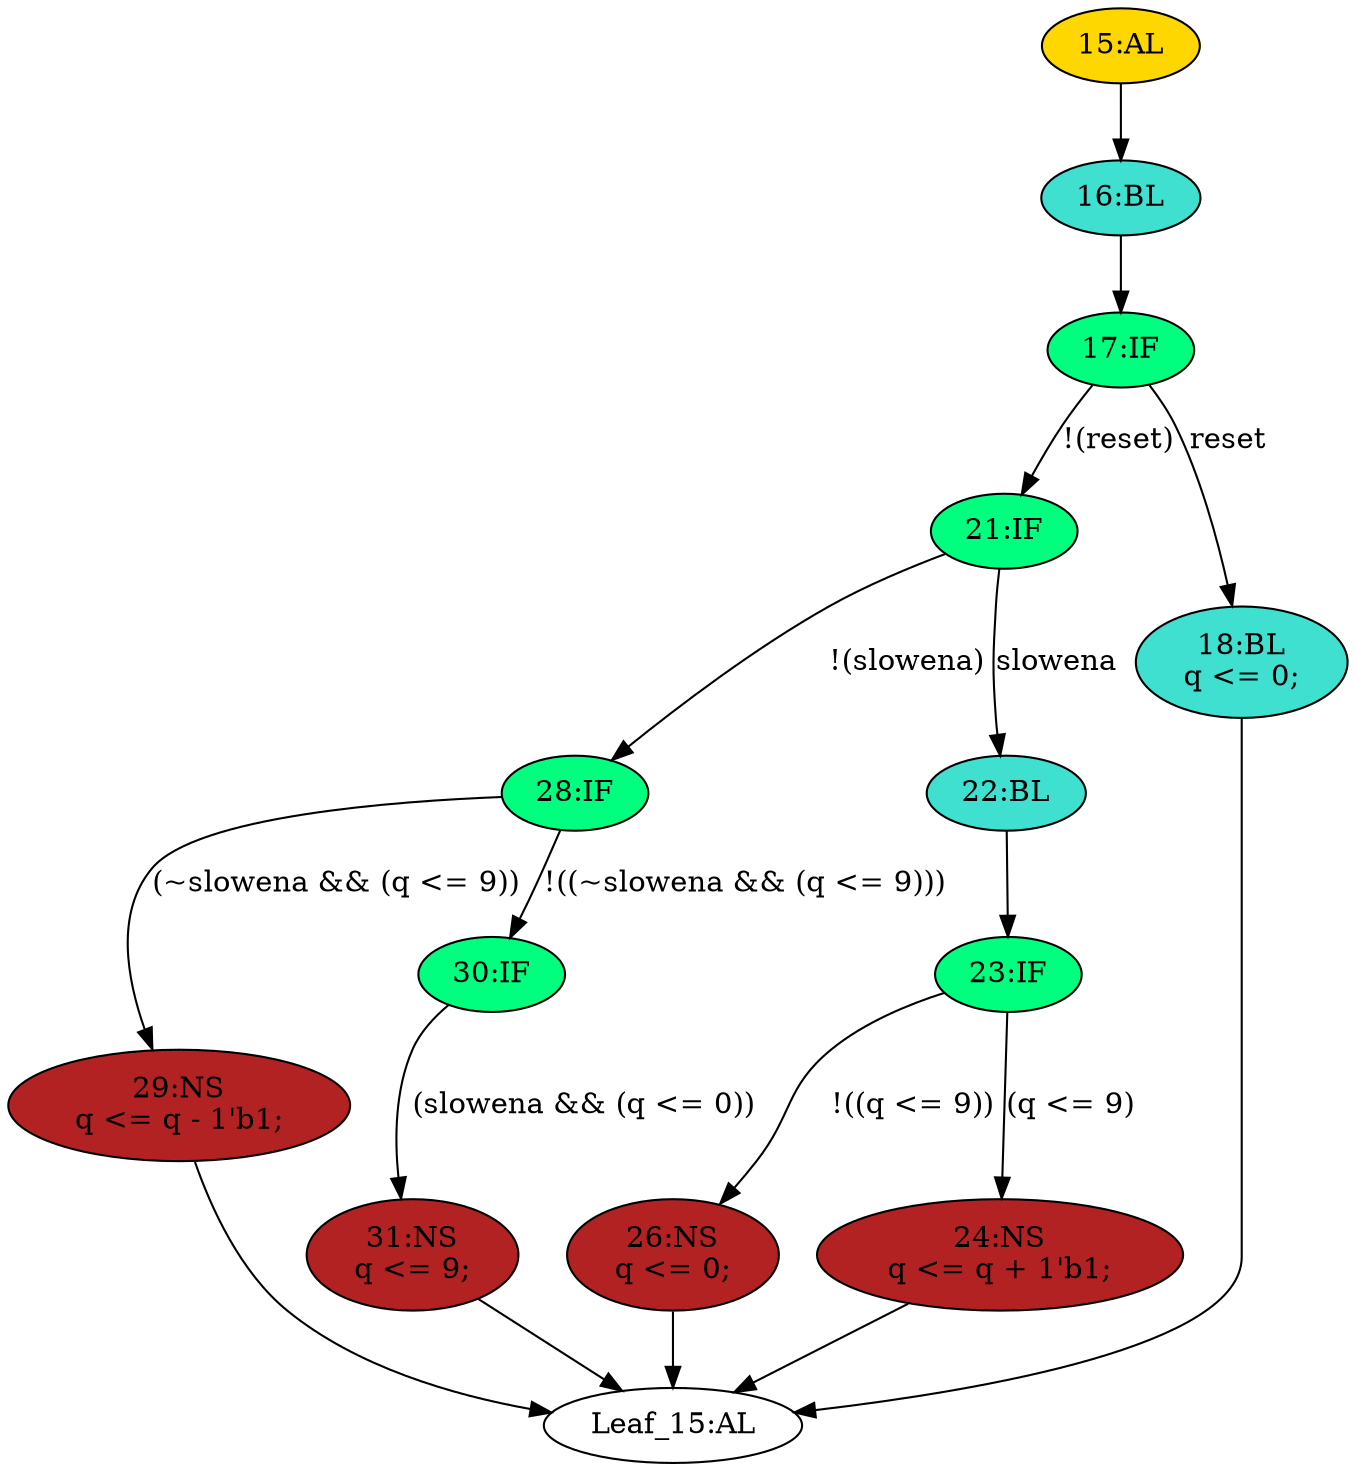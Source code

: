 strict digraph "" {
	node [label="\N"];
	"23:IF"	[ast="<pyverilog.vparser.ast.IfStatement object at 0x7f800bdc5890>",
		fillcolor=springgreen,
		label="23:IF",
		statements="[]",
		style=filled,
		typ=IfStatement];
	"26:NS"	[ast="<pyverilog.vparser.ast.NonblockingSubstitution object at 0x7f800bdc59d0>",
		fillcolor=firebrick,
		label="26:NS
q <= 0;",
		statements="[<pyverilog.vparser.ast.NonblockingSubstitution object at 0x7f800bdc59d0>]",
		style=filled,
		typ=NonblockingSubstitution];
	"23:IF" -> "26:NS"	[cond="['q']",
		label="!((q <= 9))",
		lineno=23];
	"24:NS"	[ast="<pyverilog.vparser.ast.NonblockingSubstitution object at 0x7f800bdc5b90>",
		fillcolor=firebrick,
		label="24:NS
q <= q + 1'b1;",
		statements="[<pyverilog.vparser.ast.NonblockingSubstitution object at 0x7f800bdc5b90>]",
		style=filled,
		typ=NonblockingSubstitution];
	"23:IF" -> "24:NS"	[cond="['q']",
		label="(q <= 9)",
		lineno=23];
	"15:AL"	[ast="<pyverilog.vparser.ast.Always object at 0x7f800bdc5e10>",
		clk_sens=True,
		fillcolor=gold,
		label="15:AL",
		sens="['clk']",
		statements="[]",
		style=filled,
		typ=Always,
		use_var="['q', 'reset', 'slowena']"];
	"16:BL"	[ast="<pyverilog.vparser.ast.Block object at 0x7f800bdc5f10>",
		fillcolor=turquoise,
		label="16:BL",
		statements="[]",
		style=filled,
		typ=Block];
	"15:AL" -> "16:BL"	[cond="[]",
		lineno=None];
	"28:IF"	[ast="<pyverilog.vparser.ast.IfStatement object at 0x7f800bdc5fd0>",
		fillcolor=springgreen,
		label="28:IF",
		statements="[]",
		style=filled,
		typ=IfStatement];
	"29:NS"	[ast="<pyverilog.vparser.ast.NonblockingSubstitution object at 0x7f800bddc310>",
		fillcolor=firebrick,
		label="29:NS
q <= q - 1'b1;",
		statements="[<pyverilog.vparser.ast.NonblockingSubstitution object at 0x7f800bddc310>]",
		style=filled,
		typ=NonblockingSubstitution];
	"28:IF" -> "29:NS"	[cond="['slowena', 'q']",
		label="(~slowena && (q <= 9))",
		lineno=28];
	"30:IF"	[ast="<pyverilog.vparser.ast.IfStatement object at 0x7f800bddc050>",
		fillcolor=springgreen,
		label="30:IF",
		statements="[]",
		style=filled,
		typ=IfStatement];
	"28:IF" -> "30:IF"	[cond="['slowena', 'q']",
		label="!((~slowena && (q <= 9)))",
		lineno=28];
	"22:BL"	[ast="<pyverilog.vparser.ast.Block object at 0x7f800bddc650>",
		fillcolor=turquoise,
		label="22:BL",
		statements="[]",
		style=filled,
		typ=Block];
	"22:BL" -> "23:IF"	[cond="[]",
		lineno=None];
	"17:IF"	[ast="<pyverilog.vparser.ast.IfStatement object at 0x7f800bdc5f50>",
		fillcolor=springgreen,
		label="17:IF",
		statements="[]",
		style=filled,
		typ=IfStatement];
	"21:IF"	[ast="<pyverilog.vparser.ast.IfStatement object at 0x7f800bdc5f90>",
		fillcolor=springgreen,
		label="21:IF",
		statements="[]",
		style=filled,
		typ=IfStatement];
	"17:IF" -> "21:IF"	[cond="['reset']",
		label="!(reset)",
		lineno=17];
	"18:BL"	[ast="<pyverilog.vparser.ast.Block object at 0x7f800bddc6d0>",
		fillcolor=turquoise,
		label="18:BL
q <= 0;",
		statements="[<pyverilog.vparser.ast.NonblockingSubstitution object at 0x7f800bddc710>]",
		style=filled,
		typ=Block];
	"17:IF" -> "18:BL"	[cond="['reset']",
		label=reset,
		lineno=17];
	"31:NS"	[ast="<pyverilog.vparser.ast.NonblockingSubstitution object at 0x7f800bddc090>",
		fillcolor=firebrick,
		label="31:NS
q <= 9;",
		statements="[<pyverilog.vparser.ast.NonblockingSubstitution object at 0x7f800bddc090>]",
		style=filled,
		typ=NonblockingSubstitution];
	"Leaf_15:AL"	[def_var="['q']",
		label="Leaf_15:AL"];
	"31:NS" -> "Leaf_15:AL"	[cond="[]",
		lineno=None];
	"21:IF" -> "28:IF"	[cond="['slowena']",
		label="!(slowena)",
		lineno=21];
	"21:IF" -> "22:BL"	[cond="['slowena']",
		label=slowena,
		lineno=21];
	"18:BL" -> "Leaf_15:AL"	[cond="[]",
		lineno=None];
	"26:NS" -> "Leaf_15:AL"	[cond="[]",
		lineno=None];
	"29:NS" -> "Leaf_15:AL"	[cond="[]",
		lineno=None];
	"24:NS" -> "Leaf_15:AL"	[cond="[]",
		lineno=None];
	"30:IF" -> "31:NS"	[cond="['slowena', 'q']",
		label="(slowena && (q <= 0))",
		lineno=30];
	"16:BL" -> "17:IF"	[cond="[]",
		lineno=None];
}
